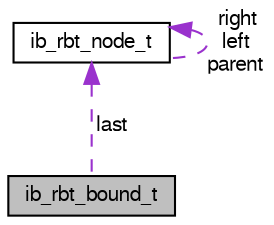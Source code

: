 digraph "ib_rbt_bound_t"
{
  bgcolor="transparent";
  edge [fontname="FreeSans",fontsize="10",labelfontname="FreeSans",labelfontsize="10"];
  node [fontname="FreeSans",fontsize="10",shape=record];
  Node1 [label="ib_rbt_bound_t",height=0.2,width=0.4,color="black", fillcolor="grey75", style="filled" fontcolor="black"];
  Node2 -> Node1 [dir="back",color="darkorchid3",fontsize="10",style="dashed",label=" last" ,fontname="FreeSans"];
  Node2 [label="ib_rbt_node_t",height=0.2,width=0.4,color="black",URL="$structib__rbt__node__t.html"];
  Node2 -> Node2 [dir="back",color="darkorchid3",fontsize="10",style="dashed",label=" right\nleft\nparent" ,fontname="FreeSans"];
}
